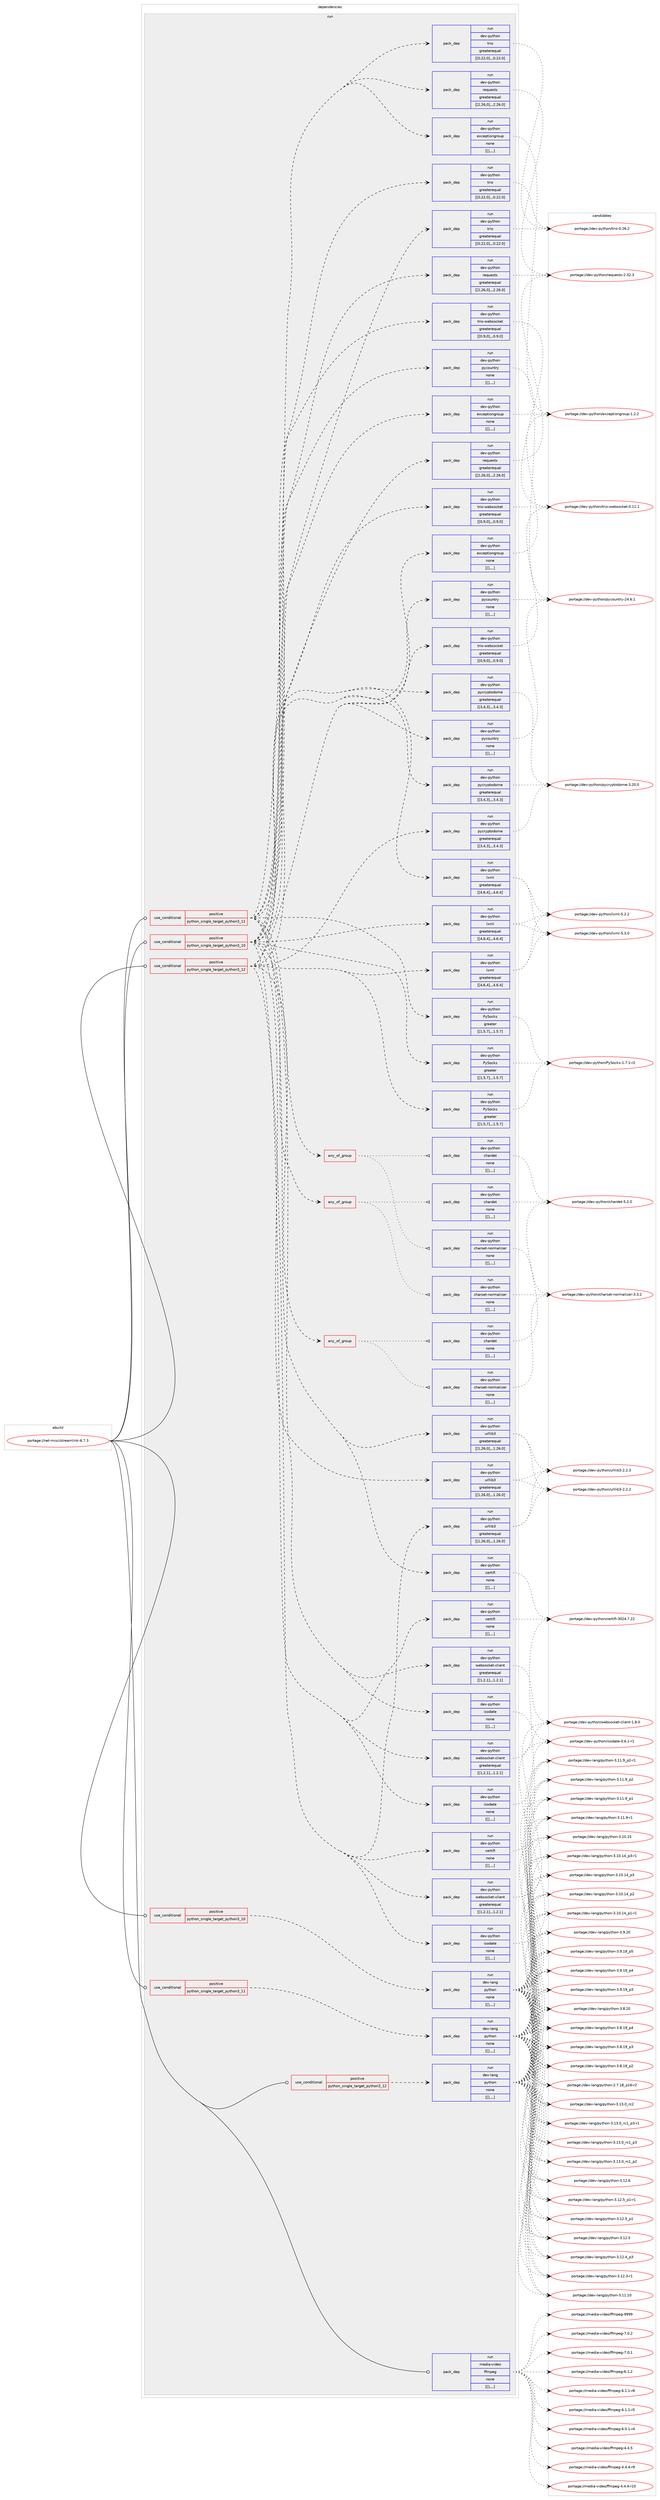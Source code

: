 digraph prolog {

# *************
# Graph options
# *************

newrank=true;
concentrate=true;
compound=true;
graph [rankdir=LR,fontname=Helvetica,fontsize=10,ranksep=1.5];#, ranksep=2.5, nodesep=0.2];
edge  [arrowhead=vee];
node  [fontname=Helvetica,fontsize=10];

# **********
# The ebuild
# **********

subgraph cluster_leftcol {
color=gray;
label=<<i>ebuild</i>>;
id [label="portage://net-misc/streamlink-6.7.3", color=red, width=4, href="../net-misc/streamlink-6.7.3.svg"];
}

# ****************
# The dependencies
# ****************

subgraph cluster_midcol {
color=gray;
label=<<i>dependencies</i>>;
subgraph cluster_compile {
fillcolor="#eeeeee";
style=filled;
label=<<i>compile</i>>;
}
subgraph cluster_compileandrun {
fillcolor="#eeeeee";
style=filled;
label=<<i>compile and run</i>>;
}
subgraph cluster_run {
fillcolor="#eeeeee";
style=filled;
label=<<i>run</i>>;
subgraph cond103132 {
dependency393131 [label=<<TABLE BORDER="0" CELLBORDER="1" CELLSPACING="0" CELLPADDING="4"><TR><TD ROWSPAN="3" CELLPADDING="10">use_conditional</TD></TR><TR><TD>positive</TD></TR><TR><TD>python_single_target_python3_10</TD></TR></TABLE>>, shape=none, color=red];
subgraph pack287119 {
dependency393132 [label=<<TABLE BORDER="0" CELLBORDER="1" CELLSPACING="0" CELLPADDING="4" WIDTH="220"><TR><TD ROWSPAN="6" CELLPADDING="30">pack_dep</TD></TR><TR><TD WIDTH="110">run</TD></TR><TR><TD>dev-lang</TD></TR><TR><TD>python</TD></TR><TR><TD>none</TD></TR><TR><TD>[[],,,,]</TD></TR></TABLE>>, shape=none, color=blue];
}
dependency393131:e -> dependency393132:w [weight=20,style="dashed",arrowhead="vee"];
}
id:e -> dependency393131:w [weight=20,style="solid",arrowhead="odot"];
subgraph cond103133 {
dependency393133 [label=<<TABLE BORDER="0" CELLBORDER="1" CELLSPACING="0" CELLPADDING="4"><TR><TD ROWSPAN="3" CELLPADDING="10">use_conditional</TD></TR><TR><TD>positive</TD></TR><TR><TD>python_single_target_python3_10</TD></TR></TABLE>>, shape=none, color=red];
subgraph pack287120 {
dependency393134 [label=<<TABLE BORDER="0" CELLBORDER="1" CELLSPACING="0" CELLPADDING="4" WIDTH="220"><TR><TD ROWSPAN="6" CELLPADDING="30">pack_dep</TD></TR><TR><TD WIDTH="110">run</TD></TR><TR><TD>dev-python</TD></TR><TR><TD>certifi</TD></TR><TR><TD>none</TD></TR><TR><TD>[[],,,,]</TD></TR></TABLE>>, shape=none, color=blue];
}
dependency393133:e -> dependency393134:w [weight=20,style="dashed",arrowhead="vee"];
subgraph any2691 {
dependency393135 [label=<<TABLE BORDER="0" CELLBORDER="1" CELLSPACING="0" CELLPADDING="4"><TR><TD CELLPADDING="10">any_of_group</TD></TR></TABLE>>, shape=none, color=red];subgraph pack287121 {
dependency393136 [label=<<TABLE BORDER="0" CELLBORDER="1" CELLSPACING="0" CELLPADDING="4" WIDTH="220"><TR><TD ROWSPAN="6" CELLPADDING="30">pack_dep</TD></TR><TR><TD WIDTH="110">run</TD></TR><TR><TD>dev-python</TD></TR><TR><TD>chardet</TD></TR><TR><TD>none</TD></TR><TR><TD>[[],,,,]</TD></TR></TABLE>>, shape=none, color=blue];
}
dependency393135:e -> dependency393136:w [weight=20,style="dotted",arrowhead="oinv"];
subgraph pack287122 {
dependency393137 [label=<<TABLE BORDER="0" CELLBORDER="1" CELLSPACING="0" CELLPADDING="4" WIDTH="220"><TR><TD ROWSPAN="6" CELLPADDING="30">pack_dep</TD></TR><TR><TD WIDTH="110">run</TD></TR><TR><TD>dev-python</TD></TR><TR><TD>charset-normalizer</TD></TR><TR><TD>none</TD></TR><TR><TD>[[],,,,]</TD></TR></TABLE>>, shape=none, color=blue];
}
dependency393135:e -> dependency393137:w [weight=20,style="dotted",arrowhead="oinv"];
}
dependency393133:e -> dependency393135:w [weight=20,style="dashed",arrowhead="vee"];
subgraph pack287123 {
dependency393138 [label=<<TABLE BORDER="0" CELLBORDER="1" CELLSPACING="0" CELLPADDING="4" WIDTH="220"><TR><TD ROWSPAN="6" CELLPADDING="30">pack_dep</TD></TR><TR><TD WIDTH="110">run</TD></TR><TR><TD>dev-python</TD></TR><TR><TD>exceptiongroup</TD></TR><TR><TD>none</TD></TR><TR><TD>[[],,,,]</TD></TR></TABLE>>, shape=none, color=blue];
}
dependency393133:e -> dependency393138:w [weight=20,style="dashed",arrowhead="vee"];
subgraph pack287124 {
dependency393139 [label=<<TABLE BORDER="0" CELLBORDER="1" CELLSPACING="0" CELLPADDING="4" WIDTH="220"><TR><TD ROWSPAN="6" CELLPADDING="30">pack_dep</TD></TR><TR><TD WIDTH="110">run</TD></TR><TR><TD>dev-python</TD></TR><TR><TD>requests</TD></TR><TR><TD>greaterequal</TD></TR><TR><TD>[[2,26,0],,,2.26.0]</TD></TR></TABLE>>, shape=none, color=blue];
}
dependency393133:e -> dependency393139:w [weight=20,style="dashed",arrowhead="vee"];
subgraph pack287125 {
dependency393140 [label=<<TABLE BORDER="0" CELLBORDER="1" CELLSPACING="0" CELLPADDING="4" WIDTH="220"><TR><TD ROWSPAN="6" CELLPADDING="30">pack_dep</TD></TR><TR><TD WIDTH="110">run</TD></TR><TR><TD>dev-python</TD></TR><TR><TD>isodate</TD></TR><TR><TD>none</TD></TR><TR><TD>[[],,,,]</TD></TR></TABLE>>, shape=none, color=blue];
}
dependency393133:e -> dependency393140:w [weight=20,style="dashed",arrowhead="vee"];
subgraph pack287126 {
dependency393141 [label=<<TABLE BORDER="0" CELLBORDER="1" CELLSPACING="0" CELLPADDING="4" WIDTH="220"><TR><TD ROWSPAN="6" CELLPADDING="30">pack_dep</TD></TR><TR><TD WIDTH="110">run</TD></TR><TR><TD>dev-python</TD></TR><TR><TD>lxml</TD></TR><TR><TD>greaterequal</TD></TR><TR><TD>[[4,6,4],,,4.6.4]</TD></TR></TABLE>>, shape=none, color=blue];
}
dependency393133:e -> dependency393141:w [weight=20,style="dashed",arrowhead="vee"];
subgraph pack287127 {
dependency393142 [label=<<TABLE BORDER="0" CELLBORDER="1" CELLSPACING="0" CELLPADDING="4" WIDTH="220"><TR><TD ROWSPAN="6" CELLPADDING="30">pack_dep</TD></TR><TR><TD WIDTH="110">run</TD></TR><TR><TD>dev-python</TD></TR><TR><TD>websocket-client</TD></TR><TR><TD>greaterequal</TD></TR><TR><TD>[[1,2,1],,,1.2.1]</TD></TR></TABLE>>, shape=none, color=blue];
}
dependency393133:e -> dependency393142:w [weight=20,style="dashed",arrowhead="vee"];
subgraph pack287128 {
dependency393143 [label=<<TABLE BORDER="0" CELLBORDER="1" CELLSPACING="0" CELLPADDING="4" WIDTH="220"><TR><TD ROWSPAN="6" CELLPADDING="30">pack_dep</TD></TR><TR><TD WIDTH="110">run</TD></TR><TR><TD>dev-python</TD></TR><TR><TD>pycountry</TD></TR><TR><TD>none</TD></TR><TR><TD>[[],,,,]</TD></TR></TABLE>>, shape=none, color=blue];
}
dependency393133:e -> dependency393143:w [weight=20,style="dashed",arrowhead="vee"];
subgraph pack287129 {
dependency393144 [label=<<TABLE BORDER="0" CELLBORDER="1" CELLSPACING="0" CELLPADDING="4" WIDTH="220"><TR><TD ROWSPAN="6" CELLPADDING="30">pack_dep</TD></TR><TR><TD WIDTH="110">run</TD></TR><TR><TD>dev-python</TD></TR><TR><TD>pycryptodome</TD></TR><TR><TD>greaterequal</TD></TR><TR><TD>[[3,4,3],,,3.4.3]</TD></TR></TABLE>>, shape=none, color=blue];
}
dependency393133:e -> dependency393144:w [weight=20,style="dashed",arrowhead="vee"];
subgraph pack287130 {
dependency393145 [label=<<TABLE BORDER="0" CELLBORDER="1" CELLSPACING="0" CELLPADDING="4" WIDTH="220"><TR><TD ROWSPAN="6" CELLPADDING="30">pack_dep</TD></TR><TR><TD WIDTH="110">run</TD></TR><TR><TD>dev-python</TD></TR><TR><TD>PySocks</TD></TR><TR><TD>greater</TD></TR><TR><TD>[[1,5,7],,,1.5.7]</TD></TR></TABLE>>, shape=none, color=blue];
}
dependency393133:e -> dependency393145:w [weight=20,style="dashed",arrowhead="vee"];
subgraph pack287131 {
dependency393146 [label=<<TABLE BORDER="0" CELLBORDER="1" CELLSPACING="0" CELLPADDING="4" WIDTH="220"><TR><TD ROWSPAN="6" CELLPADDING="30">pack_dep</TD></TR><TR><TD WIDTH="110">run</TD></TR><TR><TD>dev-python</TD></TR><TR><TD>trio</TD></TR><TR><TD>greaterequal</TD></TR><TR><TD>[[0,22,0],,,0.22.0]</TD></TR></TABLE>>, shape=none, color=blue];
}
dependency393133:e -> dependency393146:w [weight=20,style="dashed",arrowhead="vee"];
subgraph pack287132 {
dependency393147 [label=<<TABLE BORDER="0" CELLBORDER="1" CELLSPACING="0" CELLPADDING="4" WIDTH="220"><TR><TD ROWSPAN="6" CELLPADDING="30">pack_dep</TD></TR><TR><TD WIDTH="110">run</TD></TR><TR><TD>dev-python</TD></TR><TR><TD>trio-websocket</TD></TR><TR><TD>greaterequal</TD></TR><TR><TD>[[0,9,0],,,0.9.0]</TD></TR></TABLE>>, shape=none, color=blue];
}
dependency393133:e -> dependency393147:w [weight=20,style="dashed",arrowhead="vee"];
subgraph pack287133 {
dependency393148 [label=<<TABLE BORDER="0" CELLBORDER="1" CELLSPACING="0" CELLPADDING="4" WIDTH="220"><TR><TD ROWSPAN="6" CELLPADDING="30">pack_dep</TD></TR><TR><TD WIDTH="110">run</TD></TR><TR><TD>dev-python</TD></TR><TR><TD>urllib3</TD></TR><TR><TD>greaterequal</TD></TR><TR><TD>[[1,26,0],,,1.26.0]</TD></TR></TABLE>>, shape=none, color=blue];
}
dependency393133:e -> dependency393148:w [weight=20,style="dashed",arrowhead="vee"];
}
id:e -> dependency393133:w [weight=20,style="solid",arrowhead="odot"];
subgraph cond103134 {
dependency393149 [label=<<TABLE BORDER="0" CELLBORDER="1" CELLSPACING="0" CELLPADDING="4"><TR><TD ROWSPAN="3" CELLPADDING="10">use_conditional</TD></TR><TR><TD>positive</TD></TR><TR><TD>python_single_target_python3_11</TD></TR></TABLE>>, shape=none, color=red];
subgraph pack287134 {
dependency393150 [label=<<TABLE BORDER="0" CELLBORDER="1" CELLSPACING="0" CELLPADDING="4" WIDTH="220"><TR><TD ROWSPAN="6" CELLPADDING="30">pack_dep</TD></TR><TR><TD WIDTH="110">run</TD></TR><TR><TD>dev-lang</TD></TR><TR><TD>python</TD></TR><TR><TD>none</TD></TR><TR><TD>[[],,,,]</TD></TR></TABLE>>, shape=none, color=blue];
}
dependency393149:e -> dependency393150:w [weight=20,style="dashed",arrowhead="vee"];
}
id:e -> dependency393149:w [weight=20,style="solid",arrowhead="odot"];
subgraph cond103135 {
dependency393151 [label=<<TABLE BORDER="0" CELLBORDER="1" CELLSPACING="0" CELLPADDING="4"><TR><TD ROWSPAN="3" CELLPADDING="10">use_conditional</TD></TR><TR><TD>positive</TD></TR><TR><TD>python_single_target_python3_11</TD></TR></TABLE>>, shape=none, color=red];
subgraph pack287135 {
dependency393152 [label=<<TABLE BORDER="0" CELLBORDER="1" CELLSPACING="0" CELLPADDING="4" WIDTH="220"><TR><TD ROWSPAN="6" CELLPADDING="30">pack_dep</TD></TR><TR><TD WIDTH="110">run</TD></TR><TR><TD>dev-python</TD></TR><TR><TD>certifi</TD></TR><TR><TD>none</TD></TR><TR><TD>[[],,,,]</TD></TR></TABLE>>, shape=none, color=blue];
}
dependency393151:e -> dependency393152:w [weight=20,style="dashed",arrowhead="vee"];
subgraph any2692 {
dependency393153 [label=<<TABLE BORDER="0" CELLBORDER="1" CELLSPACING="0" CELLPADDING="4"><TR><TD CELLPADDING="10">any_of_group</TD></TR></TABLE>>, shape=none, color=red];subgraph pack287136 {
dependency393154 [label=<<TABLE BORDER="0" CELLBORDER="1" CELLSPACING="0" CELLPADDING="4" WIDTH="220"><TR><TD ROWSPAN="6" CELLPADDING="30">pack_dep</TD></TR><TR><TD WIDTH="110">run</TD></TR><TR><TD>dev-python</TD></TR><TR><TD>chardet</TD></TR><TR><TD>none</TD></TR><TR><TD>[[],,,,]</TD></TR></TABLE>>, shape=none, color=blue];
}
dependency393153:e -> dependency393154:w [weight=20,style="dotted",arrowhead="oinv"];
subgraph pack287137 {
dependency393155 [label=<<TABLE BORDER="0" CELLBORDER="1" CELLSPACING="0" CELLPADDING="4" WIDTH="220"><TR><TD ROWSPAN="6" CELLPADDING="30">pack_dep</TD></TR><TR><TD WIDTH="110">run</TD></TR><TR><TD>dev-python</TD></TR><TR><TD>charset-normalizer</TD></TR><TR><TD>none</TD></TR><TR><TD>[[],,,,]</TD></TR></TABLE>>, shape=none, color=blue];
}
dependency393153:e -> dependency393155:w [weight=20,style="dotted",arrowhead="oinv"];
}
dependency393151:e -> dependency393153:w [weight=20,style="dashed",arrowhead="vee"];
subgraph pack287138 {
dependency393156 [label=<<TABLE BORDER="0" CELLBORDER="1" CELLSPACING="0" CELLPADDING="4" WIDTH="220"><TR><TD ROWSPAN="6" CELLPADDING="30">pack_dep</TD></TR><TR><TD WIDTH="110">run</TD></TR><TR><TD>dev-python</TD></TR><TR><TD>exceptiongroup</TD></TR><TR><TD>none</TD></TR><TR><TD>[[],,,,]</TD></TR></TABLE>>, shape=none, color=blue];
}
dependency393151:e -> dependency393156:w [weight=20,style="dashed",arrowhead="vee"];
subgraph pack287139 {
dependency393157 [label=<<TABLE BORDER="0" CELLBORDER="1" CELLSPACING="0" CELLPADDING="4" WIDTH="220"><TR><TD ROWSPAN="6" CELLPADDING="30">pack_dep</TD></TR><TR><TD WIDTH="110">run</TD></TR><TR><TD>dev-python</TD></TR><TR><TD>requests</TD></TR><TR><TD>greaterequal</TD></TR><TR><TD>[[2,26,0],,,2.26.0]</TD></TR></TABLE>>, shape=none, color=blue];
}
dependency393151:e -> dependency393157:w [weight=20,style="dashed",arrowhead="vee"];
subgraph pack287140 {
dependency393158 [label=<<TABLE BORDER="0" CELLBORDER="1" CELLSPACING="0" CELLPADDING="4" WIDTH="220"><TR><TD ROWSPAN="6" CELLPADDING="30">pack_dep</TD></TR><TR><TD WIDTH="110">run</TD></TR><TR><TD>dev-python</TD></TR><TR><TD>isodate</TD></TR><TR><TD>none</TD></TR><TR><TD>[[],,,,]</TD></TR></TABLE>>, shape=none, color=blue];
}
dependency393151:e -> dependency393158:w [weight=20,style="dashed",arrowhead="vee"];
subgraph pack287141 {
dependency393159 [label=<<TABLE BORDER="0" CELLBORDER="1" CELLSPACING="0" CELLPADDING="4" WIDTH="220"><TR><TD ROWSPAN="6" CELLPADDING="30">pack_dep</TD></TR><TR><TD WIDTH="110">run</TD></TR><TR><TD>dev-python</TD></TR><TR><TD>lxml</TD></TR><TR><TD>greaterequal</TD></TR><TR><TD>[[4,6,4],,,4.6.4]</TD></TR></TABLE>>, shape=none, color=blue];
}
dependency393151:e -> dependency393159:w [weight=20,style="dashed",arrowhead="vee"];
subgraph pack287142 {
dependency393160 [label=<<TABLE BORDER="0" CELLBORDER="1" CELLSPACING="0" CELLPADDING="4" WIDTH="220"><TR><TD ROWSPAN="6" CELLPADDING="30">pack_dep</TD></TR><TR><TD WIDTH="110">run</TD></TR><TR><TD>dev-python</TD></TR><TR><TD>websocket-client</TD></TR><TR><TD>greaterequal</TD></TR><TR><TD>[[1,2,1],,,1.2.1]</TD></TR></TABLE>>, shape=none, color=blue];
}
dependency393151:e -> dependency393160:w [weight=20,style="dashed",arrowhead="vee"];
subgraph pack287143 {
dependency393161 [label=<<TABLE BORDER="0" CELLBORDER="1" CELLSPACING="0" CELLPADDING="4" WIDTH="220"><TR><TD ROWSPAN="6" CELLPADDING="30">pack_dep</TD></TR><TR><TD WIDTH="110">run</TD></TR><TR><TD>dev-python</TD></TR><TR><TD>pycountry</TD></TR><TR><TD>none</TD></TR><TR><TD>[[],,,,]</TD></TR></TABLE>>, shape=none, color=blue];
}
dependency393151:e -> dependency393161:w [weight=20,style="dashed",arrowhead="vee"];
subgraph pack287144 {
dependency393162 [label=<<TABLE BORDER="0" CELLBORDER="1" CELLSPACING="0" CELLPADDING="4" WIDTH="220"><TR><TD ROWSPAN="6" CELLPADDING="30">pack_dep</TD></TR><TR><TD WIDTH="110">run</TD></TR><TR><TD>dev-python</TD></TR><TR><TD>pycryptodome</TD></TR><TR><TD>greaterequal</TD></TR><TR><TD>[[3,4,3],,,3.4.3]</TD></TR></TABLE>>, shape=none, color=blue];
}
dependency393151:e -> dependency393162:w [weight=20,style="dashed",arrowhead="vee"];
subgraph pack287145 {
dependency393163 [label=<<TABLE BORDER="0" CELLBORDER="1" CELLSPACING="0" CELLPADDING="4" WIDTH="220"><TR><TD ROWSPAN="6" CELLPADDING="30">pack_dep</TD></TR><TR><TD WIDTH="110">run</TD></TR><TR><TD>dev-python</TD></TR><TR><TD>PySocks</TD></TR><TR><TD>greater</TD></TR><TR><TD>[[1,5,7],,,1.5.7]</TD></TR></TABLE>>, shape=none, color=blue];
}
dependency393151:e -> dependency393163:w [weight=20,style="dashed",arrowhead="vee"];
subgraph pack287146 {
dependency393164 [label=<<TABLE BORDER="0" CELLBORDER="1" CELLSPACING="0" CELLPADDING="4" WIDTH="220"><TR><TD ROWSPAN="6" CELLPADDING="30">pack_dep</TD></TR><TR><TD WIDTH="110">run</TD></TR><TR><TD>dev-python</TD></TR><TR><TD>trio</TD></TR><TR><TD>greaterequal</TD></TR><TR><TD>[[0,22,0],,,0.22.0]</TD></TR></TABLE>>, shape=none, color=blue];
}
dependency393151:e -> dependency393164:w [weight=20,style="dashed",arrowhead="vee"];
subgraph pack287147 {
dependency393165 [label=<<TABLE BORDER="0" CELLBORDER="1" CELLSPACING="0" CELLPADDING="4" WIDTH="220"><TR><TD ROWSPAN="6" CELLPADDING="30">pack_dep</TD></TR><TR><TD WIDTH="110">run</TD></TR><TR><TD>dev-python</TD></TR><TR><TD>trio-websocket</TD></TR><TR><TD>greaterequal</TD></TR><TR><TD>[[0,9,0],,,0.9.0]</TD></TR></TABLE>>, shape=none, color=blue];
}
dependency393151:e -> dependency393165:w [weight=20,style="dashed",arrowhead="vee"];
subgraph pack287148 {
dependency393166 [label=<<TABLE BORDER="0" CELLBORDER="1" CELLSPACING="0" CELLPADDING="4" WIDTH="220"><TR><TD ROWSPAN="6" CELLPADDING="30">pack_dep</TD></TR><TR><TD WIDTH="110">run</TD></TR><TR><TD>dev-python</TD></TR><TR><TD>urllib3</TD></TR><TR><TD>greaterequal</TD></TR><TR><TD>[[1,26,0],,,1.26.0]</TD></TR></TABLE>>, shape=none, color=blue];
}
dependency393151:e -> dependency393166:w [weight=20,style="dashed",arrowhead="vee"];
}
id:e -> dependency393151:w [weight=20,style="solid",arrowhead="odot"];
subgraph cond103136 {
dependency393167 [label=<<TABLE BORDER="0" CELLBORDER="1" CELLSPACING="0" CELLPADDING="4"><TR><TD ROWSPAN="3" CELLPADDING="10">use_conditional</TD></TR><TR><TD>positive</TD></TR><TR><TD>python_single_target_python3_12</TD></TR></TABLE>>, shape=none, color=red];
subgraph pack287149 {
dependency393168 [label=<<TABLE BORDER="0" CELLBORDER="1" CELLSPACING="0" CELLPADDING="4" WIDTH="220"><TR><TD ROWSPAN="6" CELLPADDING="30">pack_dep</TD></TR><TR><TD WIDTH="110">run</TD></TR><TR><TD>dev-lang</TD></TR><TR><TD>python</TD></TR><TR><TD>none</TD></TR><TR><TD>[[],,,,]</TD></TR></TABLE>>, shape=none, color=blue];
}
dependency393167:e -> dependency393168:w [weight=20,style="dashed",arrowhead="vee"];
}
id:e -> dependency393167:w [weight=20,style="solid",arrowhead="odot"];
subgraph cond103137 {
dependency393169 [label=<<TABLE BORDER="0" CELLBORDER="1" CELLSPACING="0" CELLPADDING="4"><TR><TD ROWSPAN="3" CELLPADDING="10">use_conditional</TD></TR><TR><TD>positive</TD></TR><TR><TD>python_single_target_python3_12</TD></TR></TABLE>>, shape=none, color=red];
subgraph pack287150 {
dependency393170 [label=<<TABLE BORDER="0" CELLBORDER="1" CELLSPACING="0" CELLPADDING="4" WIDTH="220"><TR><TD ROWSPAN="6" CELLPADDING="30">pack_dep</TD></TR><TR><TD WIDTH="110">run</TD></TR><TR><TD>dev-python</TD></TR><TR><TD>certifi</TD></TR><TR><TD>none</TD></TR><TR><TD>[[],,,,]</TD></TR></TABLE>>, shape=none, color=blue];
}
dependency393169:e -> dependency393170:w [weight=20,style="dashed",arrowhead="vee"];
subgraph any2693 {
dependency393171 [label=<<TABLE BORDER="0" CELLBORDER="1" CELLSPACING="0" CELLPADDING="4"><TR><TD CELLPADDING="10">any_of_group</TD></TR></TABLE>>, shape=none, color=red];subgraph pack287151 {
dependency393172 [label=<<TABLE BORDER="0" CELLBORDER="1" CELLSPACING="0" CELLPADDING="4" WIDTH="220"><TR><TD ROWSPAN="6" CELLPADDING="30">pack_dep</TD></TR><TR><TD WIDTH="110">run</TD></TR><TR><TD>dev-python</TD></TR><TR><TD>chardet</TD></TR><TR><TD>none</TD></TR><TR><TD>[[],,,,]</TD></TR></TABLE>>, shape=none, color=blue];
}
dependency393171:e -> dependency393172:w [weight=20,style="dotted",arrowhead="oinv"];
subgraph pack287152 {
dependency393173 [label=<<TABLE BORDER="0" CELLBORDER="1" CELLSPACING="0" CELLPADDING="4" WIDTH="220"><TR><TD ROWSPAN="6" CELLPADDING="30">pack_dep</TD></TR><TR><TD WIDTH="110">run</TD></TR><TR><TD>dev-python</TD></TR><TR><TD>charset-normalizer</TD></TR><TR><TD>none</TD></TR><TR><TD>[[],,,,]</TD></TR></TABLE>>, shape=none, color=blue];
}
dependency393171:e -> dependency393173:w [weight=20,style="dotted",arrowhead="oinv"];
}
dependency393169:e -> dependency393171:w [weight=20,style="dashed",arrowhead="vee"];
subgraph pack287153 {
dependency393174 [label=<<TABLE BORDER="0" CELLBORDER="1" CELLSPACING="0" CELLPADDING="4" WIDTH="220"><TR><TD ROWSPAN="6" CELLPADDING="30">pack_dep</TD></TR><TR><TD WIDTH="110">run</TD></TR><TR><TD>dev-python</TD></TR><TR><TD>exceptiongroup</TD></TR><TR><TD>none</TD></TR><TR><TD>[[],,,,]</TD></TR></TABLE>>, shape=none, color=blue];
}
dependency393169:e -> dependency393174:w [weight=20,style="dashed",arrowhead="vee"];
subgraph pack287154 {
dependency393175 [label=<<TABLE BORDER="0" CELLBORDER="1" CELLSPACING="0" CELLPADDING="4" WIDTH="220"><TR><TD ROWSPAN="6" CELLPADDING="30">pack_dep</TD></TR><TR><TD WIDTH="110">run</TD></TR><TR><TD>dev-python</TD></TR><TR><TD>requests</TD></TR><TR><TD>greaterequal</TD></TR><TR><TD>[[2,26,0],,,2.26.0]</TD></TR></TABLE>>, shape=none, color=blue];
}
dependency393169:e -> dependency393175:w [weight=20,style="dashed",arrowhead="vee"];
subgraph pack287155 {
dependency393176 [label=<<TABLE BORDER="0" CELLBORDER="1" CELLSPACING="0" CELLPADDING="4" WIDTH="220"><TR><TD ROWSPAN="6" CELLPADDING="30">pack_dep</TD></TR><TR><TD WIDTH="110">run</TD></TR><TR><TD>dev-python</TD></TR><TR><TD>isodate</TD></TR><TR><TD>none</TD></TR><TR><TD>[[],,,,]</TD></TR></TABLE>>, shape=none, color=blue];
}
dependency393169:e -> dependency393176:w [weight=20,style="dashed",arrowhead="vee"];
subgraph pack287156 {
dependency393177 [label=<<TABLE BORDER="0" CELLBORDER="1" CELLSPACING="0" CELLPADDING="4" WIDTH="220"><TR><TD ROWSPAN="6" CELLPADDING="30">pack_dep</TD></TR><TR><TD WIDTH="110">run</TD></TR><TR><TD>dev-python</TD></TR><TR><TD>lxml</TD></TR><TR><TD>greaterequal</TD></TR><TR><TD>[[4,6,4],,,4.6.4]</TD></TR></TABLE>>, shape=none, color=blue];
}
dependency393169:e -> dependency393177:w [weight=20,style="dashed",arrowhead="vee"];
subgraph pack287157 {
dependency393178 [label=<<TABLE BORDER="0" CELLBORDER="1" CELLSPACING="0" CELLPADDING="4" WIDTH="220"><TR><TD ROWSPAN="6" CELLPADDING="30">pack_dep</TD></TR><TR><TD WIDTH="110">run</TD></TR><TR><TD>dev-python</TD></TR><TR><TD>websocket-client</TD></TR><TR><TD>greaterequal</TD></TR><TR><TD>[[1,2,1],,,1.2.1]</TD></TR></TABLE>>, shape=none, color=blue];
}
dependency393169:e -> dependency393178:w [weight=20,style="dashed",arrowhead="vee"];
subgraph pack287158 {
dependency393179 [label=<<TABLE BORDER="0" CELLBORDER="1" CELLSPACING="0" CELLPADDING="4" WIDTH="220"><TR><TD ROWSPAN="6" CELLPADDING="30">pack_dep</TD></TR><TR><TD WIDTH="110">run</TD></TR><TR><TD>dev-python</TD></TR><TR><TD>pycountry</TD></TR><TR><TD>none</TD></TR><TR><TD>[[],,,,]</TD></TR></TABLE>>, shape=none, color=blue];
}
dependency393169:e -> dependency393179:w [weight=20,style="dashed",arrowhead="vee"];
subgraph pack287159 {
dependency393180 [label=<<TABLE BORDER="0" CELLBORDER="1" CELLSPACING="0" CELLPADDING="4" WIDTH="220"><TR><TD ROWSPAN="6" CELLPADDING="30">pack_dep</TD></TR><TR><TD WIDTH="110">run</TD></TR><TR><TD>dev-python</TD></TR><TR><TD>pycryptodome</TD></TR><TR><TD>greaterequal</TD></TR><TR><TD>[[3,4,3],,,3.4.3]</TD></TR></TABLE>>, shape=none, color=blue];
}
dependency393169:e -> dependency393180:w [weight=20,style="dashed",arrowhead="vee"];
subgraph pack287160 {
dependency393181 [label=<<TABLE BORDER="0" CELLBORDER="1" CELLSPACING="0" CELLPADDING="4" WIDTH="220"><TR><TD ROWSPAN="6" CELLPADDING="30">pack_dep</TD></TR><TR><TD WIDTH="110">run</TD></TR><TR><TD>dev-python</TD></TR><TR><TD>PySocks</TD></TR><TR><TD>greater</TD></TR><TR><TD>[[1,5,7],,,1.5.7]</TD></TR></TABLE>>, shape=none, color=blue];
}
dependency393169:e -> dependency393181:w [weight=20,style="dashed",arrowhead="vee"];
subgraph pack287161 {
dependency393182 [label=<<TABLE BORDER="0" CELLBORDER="1" CELLSPACING="0" CELLPADDING="4" WIDTH="220"><TR><TD ROWSPAN="6" CELLPADDING="30">pack_dep</TD></TR><TR><TD WIDTH="110">run</TD></TR><TR><TD>dev-python</TD></TR><TR><TD>trio</TD></TR><TR><TD>greaterequal</TD></TR><TR><TD>[[0,22,0],,,0.22.0]</TD></TR></TABLE>>, shape=none, color=blue];
}
dependency393169:e -> dependency393182:w [weight=20,style="dashed",arrowhead="vee"];
subgraph pack287162 {
dependency393183 [label=<<TABLE BORDER="0" CELLBORDER="1" CELLSPACING="0" CELLPADDING="4" WIDTH="220"><TR><TD ROWSPAN="6" CELLPADDING="30">pack_dep</TD></TR><TR><TD WIDTH="110">run</TD></TR><TR><TD>dev-python</TD></TR><TR><TD>trio-websocket</TD></TR><TR><TD>greaterequal</TD></TR><TR><TD>[[0,9,0],,,0.9.0]</TD></TR></TABLE>>, shape=none, color=blue];
}
dependency393169:e -> dependency393183:w [weight=20,style="dashed",arrowhead="vee"];
subgraph pack287163 {
dependency393184 [label=<<TABLE BORDER="0" CELLBORDER="1" CELLSPACING="0" CELLPADDING="4" WIDTH="220"><TR><TD ROWSPAN="6" CELLPADDING="30">pack_dep</TD></TR><TR><TD WIDTH="110">run</TD></TR><TR><TD>dev-python</TD></TR><TR><TD>urllib3</TD></TR><TR><TD>greaterequal</TD></TR><TR><TD>[[1,26,0],,,1.26.0]</TD></TR></TABLE>>, shape=none, color=blue];
}
dependency393169:e -> dependency393184:w [weight=20,style="dashed",arrowhead="vee"];
}
id:e -> dependency393169:w [weight=20,style="solid",arrowhead="odot"];
subgraph pack287164 {
dependency393185 [label=<<TABLE BORDER="0" CELLBORDER="1" CELLSPACING="0" CELLPADDING="4" WIDTH="220"><TR><TD ROWSPAN="6" CELLPADDING="30">pack_dep</TD></TR><TR><TD WIDTH="110">run</TD></TR><TR><TD>media-video</TD></TR><TR><TD>ffmpeg</TD></TR><TR><TD>none</TD></TR><TR><TD>[[],,,,]</TD></TR></TABLE>>, shape=none, color=blue];
}
id:e -> dependency393185:w [weight=20,style="solid",arrowhead="odot"];
}
}

# **************
# The candidates
# **************

subgraph cluster_choices {
rank=same;
color=gray;
label=<<i>candidates</i>>;

subgraph choice287119 {
color=black;
nodesep=1;
choice10010111845108971101034711212111610411111045514649514648951149950 [label="portage://dev-lang/python-3.13.0_rc2", color=red, width=4,href="../dev-lang/python-3.13.0_rc2.svg"];
choice1001011184510897110103471121211161041111104551464951464895114994995112514511449 [label="portage://dev-lang/python-3.13.0_rc1_p3-r1", color=red, width=4,href="../dev-lang/python-3.13.0_rc1_p3-r1.svg"];
choice100101118451089711010347112121116104111110455146495146489511499499511251 [label="portage://dev-lang/python-3.13.0_rc1_p3", color=red, width=4,href="../dev-lang/python-3.13.0_rc1_p3.svg"];
choice100101118451089711010347112121116104111110455146495146489511499499511250 [label="portage://dev-lang/python-3.13.0_rc1_p2", color=red, width=4,href="../dev-lang/python-3.13.0_rc1_p2.svg"];
choice10010111845108971101034711212111610411111045514649504654 [label="portage://dev-lang/python-3.12.6", color=red, width=4,href="../dev-lang/python-3.12.6.svg"];
choice1001011184510897110103471121211161041111104551464950465395112494511449 [label="portage://dev-lang/python-3.12.5_p1-r1", color=red, width=4,href="../dev-lang/python-3.12.5_p1-r1.svg"];
choice100101118451089711010347112121116104111110455146495046539511249 [label="portage://dev-lang/python-3.12.5_p1", color=red, width=4,href="../dev-lang/python-3.12.5_p1.svg"];
choice10010111845108971101034711212111610411111045514649504653 [label="portage://dev-lang/python-3.12.5", color=red, width=4,href="../dev-lang/python-3.12.5.svg"];
choice100101118451089711010347112121116104111110455146495046529511251 [label="portage://dev-lang/python-3.12.4_p3", color=red, width=4,href="../dev-lang/python-3.12.4_p3.svg"];
choice100101118451089711010347112121116104111110455146495046514511449 [label="portage://dev-lang/python-3.12.3-r1", color=red, width=4,href="../dev-lang/python-3.12.3-r1.svg"];
choice1001011184510897110103471121211161041111104551464949464948 [label="portage://dev-lang/python-3.11.10", color=red, width=4,href="../dev-lang/python-3.11.10.svg"];
choice1001011184510897110103471121211161041111104551464949465795112504511449 [label="portage://dev-lang/python-3.11.9_p2-r1", color=red, width=4,href="../dev-lang/python-3.11.9_p2-r1.svg"];
choice100101118451089711010347112121116104111110455146494946579511250 [label="portage://dev-lang/python-3.11.9_p2", color=red, width=4,href="../dev-lang/python-3.11.9_p2.svg"];
choice100101118451089711010347112121116104111110455146494946579511249 [label="portage://dev-lang/python-3.11.9_p1", color=red, width=4,href="../dev-lang/python-3.11.9_p1.svg"];
choice100101118451089711010347112121116104111110455146494946574511449 [label="portage://dev-lang/python-3.11.9-r1", color=red, width=4,href="../dev-lang/python-3.11.9-r1.svg"];
choice1001011184510897110103471121211161041111104551464948464953 [label="portage://dev-lang/python-3.10.15", color=red, width=4,href="../dev-lang/python-3.10.15.svg"];
choice100101118451089711010347112121116104111110455146494846495295112514511449 [label="portage://dev-lang/python-3.10.14_p3-r1", color=red, width=4,href="../dev-lang/python-3.10.14_p3-r1.svg"];
choice10010111845108971101034711212111610411111045514649484649529511251 [label="portage://dev-lang/python-3.10.14_p3", color=red, width=4,href="../dev-lang/python-3.10.14_p3.svg"];
choice10010111845108971101034711212111610411111045514649484649529511250 [label="portage://dev-lang/python-3.10.14_p2", color=red, width=4,href="../dev-lang/python-3.10.14_p2.svg"];
choice100101118451089711010347112121116104111110455146494846495295112494511449 [label="portage://dev-lang/python-3.10.14_p1-r1", color=red, width=4,href="../dev-lang/python-3.10.14_p1-r1.svg"];
choice10010111845108971101034711212111610411111045514657465048 [label="portage://dev-lang/python-3.9.20", color=red, width=4,href="../dev-lang/python-3.9.20.svg"];
choice100101118451089711010347112121116104111110455146574649579511253 [label="portage://dev-lang/python-3.9.19_p5", color=red, width=4,href="../dev-lang/python-3.9.19_p5.svg"];
choice100101118451089711010347112121116104111110455146574649579511252 [label="portage://dev-lang/python-3.9.19_p4", color=red, width=4,href="../dev-lang/python-3.9.19_p4.svg"];
choice100101118451089711010347112121116104111110455146574649579511251 [label="portage://dev-lang/python-3.9.19_p3", color=red, width=4,href="../dev-lang/python-3.9.19_p3.svg"];
choice10010111845108971101034711212111610411111045514656465048 [label="portage://dev-lang/python-3.8.20", color=red, width=4,href="../dev-lang/python-3.8.20.svg"];
choice100101118451089711010347112121116104111110455146564649579511252 [label="portage://dev-lang/python-3.8.19_p4", color=red, width=4,href="../dev-lang/python-3.8.19_p4.svg"];
choice100101118451089711010347112121116104111110455146564649579511251 [label="portage://dev-lang/python-3.8.19_p3", color=red, width=4,href="../dev-lang/python-3.8.19_p3.svg"];
choice100101118451089711010347112121116104111110455146564649579511250 [label="portage://dev-lang/python-3.8.19_p2", color=red, width=4,href="../dev-lang/python-3.8.19_p2.svg"];
choice100101118451089711010347112121116104111110455046554649569511249544511450 [label="portage://dev-lang/python-2.7.18_p16-r2", color=red, width=4,href="../dev-lang/python-2.7.18_p16-r2.svg"];
dependency393132:e -> choice10010111845108971101034711212111610411111045514649514648951149950:w [style=dotted,weight="100"];
dependency393132:e -> choice1001011184510897110103471121211161041111104551464951464895114994995112514511449:w [style=dotted,weight="100"];
dependency393132:e -> choice100101118451089711010347112121116104111110455146495146489511499499511251:w [style=dotted,weight="100"];
dependency393132:e -> choice100101118451089711010347112121116104111110455146495146489511499499511250:w [style=dotted,weight="100"];
dependency393132:e -> choice10010111845108971101034711212111610411111045514649504654:w [style=dotted,weight="100"];
dependency393132:e -> choice1001011184510897110103471121211161041111104551464950465395112494511449:w [style=dotted,weight="100"];
dependency393132:e -> choice100101118451089711010347112121116104111110455146495046539511249:w [style=dotted,weight="100"];
dependency393132:e -> choice10010111845108971101034711212111610411111045514649504653:w [style=dotted,weight="100"];
dependency393132:e -> choice100101118451089711010347112121116104111110455146495046529511251:w [style=dotted,weight="100"];
dependency393132:e -> choice100101118451089711010347112121116104111110455146495046514511449:w [style=dotted,weight="100"];
dependency393132:e -> choice1001011184510897110103471121211161041111104551464949464948:w [style=dotted,weight="100"];
dependency393132:e -> choice1001011184510897110103471121211161041111104551464949465795112504511449:w [style=dotted,weight="100"];
dependency393132:e -> choice100101118451089711010347112121116104111110455146494946579511250:w [style=dotted,weight="100"];
dependency393132:e -> choice100101118451089711010347112121116104111110455146494946579511249:w [style=dotted,weight="100"];
dependency393132:e -> choice100101118451089711010347112121116104111110455146494946574511449:w [style=dotted,weight="100"];
dependency393132:e -> choice1001011184510897110103471121211161041111104551464948464953:w [style=dotted,weight="100"];
dependency393132:e -> choice100101118451089711010347112121116104111110455146494846495295112514511449:w [style=dotted,weight="100"];
dependency393132:e -> choice10010111845108971101034711212111610411111045514649484649529511251:w [style=dotted,weight="100"];
dependency393132:e -> choice10010111845108971101034711212111610411111045514649484649529511250:w [style=dotted,weight="100"];
dependency393132:e -> choice100101118451089711010347112121116104111110455146494846495295112494511449:w [style=dotted,weight="100"];
dependency393132:e -> choice10010111845108971101034711212111610411111045514657465048:w [style=dotted,weight="100"];
dependency393132:e -> choice100101118451089711010347112121116104111110455146574649579511253:w [style=dotted,weight="100"];
dependency393132:e -> choice100101118451089711010347112121116104111110455146574649579511252:w [style=dotted,weight="100"];
dependency393132:e -> choice100101118451089711010347112121116104111110455146574649579511251:w [style=dotted,weight="100"];
dependency393132:e -> choice10010111845108971101034711212111610411111045514656465048:w [style=dotted,weight="100"];
dependency393132:e -> choice100101118451089711010347112121116104111110455146564649579511252:w [style=dotted,weight="100"];
dependency393132:e -> choice100101118451089711010347112121116104111110455146564649579511251:w [style=dotted,weight="100"];
dependency393132:e -> choice100101118451089711010347112121116104111110455146564649579511250:w [style=dotted,weight="100"];
dependency393132:e -> choice100101118451089711010347112121116104111110455046554649569511249544511450:w [style=dotted,weight="100"];
}
subgraph choice287120 {
color=black;
nodesep=1;
choice10010111845112121116104111110479910111411610510210545514850524655465050 [label="portage://dev-python/certifi-3024.7.22", color=red, width=4,href="../dev-python/certifi-3024.7.22.svg"];
dependency393134:e -> choice10010111845112121116104111110479910111411610510210545514850524655465050:w [style=dotted,weight="100"];
}
subgraph choice287121 {
color=black;
nodesep=1;
choice10010111845112121116104111110479910497114100101116455346504648 [label="portage://dev-python/chardet-5.2.0", color=red, width=4,href="../dev-python/chardet-5.2.0.svg"];
dependency393136:e -> choice10010111845112121116104111110479910497114100101116455346504648:w [style=dotted,weight="100"];
}
subgraph choice287122 {
color=black;
nodesep=1;
choice100101118451121211161041111104799104971141151011164511011111410997108105122101114455146514650 [label="portage://dev-python/charset-normalizer-3.3.2", color=red, width=4,href="../dev-python/charset-normalizer-3.3.2.svg"];
dependency393137:e -> choice100101118451121211161041111104799104971141151011164511011111410997108105122101114455146514650:w [style=dotted,weight="100"];
}
subgraph choice287123 {
color=black;
nodesep=1;
choice100101118451121211161041111104710112099101112116105111110103114111117112454946504650 [label="portage://dev-python/exceptiongroup-1.2.2", color=red, width=4,href="../dev-python/exceptiongroup-1.2.2.svg"];
dependency393138:e -> choice100101118451121211161041111104710112099101112116105111110103114111117112454946504650:w [style=dotted,weight="100"];
}
subgraph choice287124 {
color=black;
nodesep=1;
choice100101118451121211161041111104711410111311710111511611545504651504651 [label="portage://dev-python/requests-2.32.3", color=red, width=4,href="../dev-python/requests-2.32.3.svg"];
dependency393139:e -> choice100101118451121211161041111104711410111311710111511611545504651504651:w [style=dotted,weight="100"];
}
subgraph choice287125 {
color=black;
nodesep=1;
choice1001011184511212111610411111047105115111100971161014548465446494511449 [label="portage://dev-python/isodate-0.6.1-r1", color=red, width=4,href="../dev-python/isodate-0.6.1-r1.svg"];
dependency393140:e -> choice1001011184511212111610411111047105115111100971161014548465446494511449:w [style=dotted,weight="100"];
}
subgraph choice287126 {
color=black;
nodesep=1;
choice1001011184511212111610411111047108120109108455346514648 [label="portage://dev-python/lxml-5.3.0", color=red, width=4,href="../dev-python/lxml-5.3.0.svg"];
choice1001011184511212111610411111047108120109108455346504650 [label="portage://dev-python/lxml-5.2.2", color=red, width=4,href="../dev-python/lxml-5.2.2.svg"];
dependency393141:e -> choice1001011184511212111610411111047108120109108455346514648:w [style=dotted,weight="100"];
dependency393141:e -> choice1001011184511212111610411111047108120109108455346504650:w [style=dotted,weight="100"];
}
subgraph choice287127 {
color=black;
nodesep=1;
choice100101118451121211161041111104711910198115111991071011164599108105101110116454946564648 [label="portage://dev-python/websocket-client-1.8.0", color=red, width=4,href="../dev-python/websocket-client-1.8.0.svg"];
dependency393142:e -> choice100101118451121211161041111104711910198115111991071011164599108105101110116454946564648:w [style=dotted,weight="100"];
}
subgraph choice287128 {
color=black;
nodesep=1;
choice10010111845112121116104111110471121219911111711011611412145505246544649 [label="portage://dev-python/pycountry-24.6.1", color=red, width=4,href="../dev-python/pycountry-24.6.1.svg"];
dependency393143:e -> choice10010111845112121116104111110471121219911111711011611412145505246544649:w [style=dotted,weight="100"];
}
subgraph choice287129 {
color=black;
nodesep=1;
choice10010111845112121116104111110471121219911412111211611110011110910145514650484648 [label="portage://dev-python/pycryptodome-3.20.0", color=red, width=4,href="../dev-python/pycryptodome-3.20.0.svg"];
dependency393144:e -> choice10010111845112121116104111110471121219911412111211611110011110910145514650484648:w [style=dotted,weight="100"];
}
subgraph choice287130 {
color=black;
nodesep=1;
choice10010111845112121116104111110478012183111991071154549465546494511450 [label="portage://dev-python/PySocks-1.7.1-r2", color=red, width=4,href="../dev-python/PySocks-1.7.1-r2.svg"];
dependency393145:e -> choice10010111845112121116104111110478012183111991071154549465546494511450:w [style=dotted,weight="100"];
}
subgraph choice287131 {
color=black;
nodesep=1;
choice100101118451121211161041111104711611410511145484650544650 [label="portage://dev-python/trio-0.26.2", color=red, width=4,href="../dev-python/trio-0.26.2.svg"];
dependency393146:e -> choice100101118451121211161041111104711611410511145484650544650:w [style=dotted,weight="100"];
}
subgraph choice287132 {
color=black;
nodesep=1;
choice100101118451121211161041111104711611410511145119101981151119910710111645484649494649 [label="portage://dev-python/trio-websocket-0.11.1", color=red, width=4,href="../dev-python/trio-websocket-0.11.1.svg"];
dependency393147:e -> choice100101118451121211161041111104711611410511145119101981151119910710111645484649494649:w [style=dotted,weight="100"];
}
subgraph choice287133 {
color=black;
nodesep=1;
choice10010111845112121116104111110471171141081081059851455046504651 [label="portage://dev-python/urllib3-2.2.3", color=red, width=4,href="../dev-python/urllib3-2.2.3.svg"];
choice10010111845112121116104111110471171141081081059851455046504650 [label="portage://dev-python/urllib3-2.2.2", color=red, width=4,href="../dev-python/urllib3-2.2.2.svg"];
dependency393148:e -> choice10010111845112121116104111110471171141081081059851455046504651:w [style=dotted,weight="100"];
dependency393148:e -> choice10010111845112121116104111110471171141081081059851455046504650:w [style=dotted,weight="100"];
}
subgraph choice287134 {
color=black;
nodesep=1;
choice10010111845108971101034711212111610411111045514649514648951149950 [label="portage://dev-lang/python-3.13.0_rc2", color=red, width=4,href="../dev-lang/python-3.13.0_rc2.svg"];
choice1001011184510897110103471121211161041111104551464951464895114994995112514511449 [label="portage://dev-lang/python-3.13.0_rc1_p3-r1", color=red, width=4,href="../dev-lang/python-3.13.0_rc1_p3-r1.svg"];
choice100101118451089711010347112121116104111110455146495146489511499499511251 [label="portage://dev-lang/python-3.13.0_rc1_p3", color=red, width=4,href="../dev-lang/python-3.13.0_rc1_p3.svg"];
choice100101118451089711010347112121116104111110455146495146489511499499511250 [label="portage://dev-lang/python-3.13.0_rc1_p2", color=red, width=4,href="../dev-lang/python-3.13.0_rc1_p2.svg"];
choice10010111845108971101034711212111610411111045514649504654 [label="portage://dev-lang/python-3.12.6", color=red, width=4,href="../dev-lang/python-3.12.6.svg"];
choice1001011184510897110103471121211161041111104551464950465395112494511449 [label="portage://dev-lang/python-3.12.5_p1-r1", color=red, width=4,href="../dev-lang/python-3.12.5_p1-r1.svg"];
choice100101118451089711010347112121116104111110455146495046539511249 [label="portage://dev-lang/python-3.12.5_p1", color=red, width=4,href="../dev-lang/python-3.12.5_p1.svg"];
choice10010111845108971101034711212111610411111045514649504653 [label="portage://dev-lang/python-3.12.5", color=red, width=4,href="../dev-lang/python-3.12.5.svg"];
choice100101118451089711010347112121116104111110455146495046529511251 [label="portage://dev-lang/python-3.12.4_p3", color=red, width=4,href="../dev-lang/python-3.12.4_p3.svg"];
choice100101118451089711010347112121116104111110455146495046514511449 [label="portage://dev-lang/python-3.12.3-r1", color=red, width=4,href="../dev-lang/python-3.12.3-r1.svg"];
choice1001011184510897110103471121211161041111104551464949464948 [label="portage://dev-lang/python-3.11.10", color=red, width=4,href="../dev-lang/python-3.11.10.svg"];
choice1001011184510897110103471121211161041111104551464949465795112504511449 [label="portage://dev-lang/python-3.11.9_p2-r1", color=red, width=4,href="../dev-lang/python-3.11.9_p2-r1.svg"];
choice100101118451089711010347112121116104111110455146494946579511250 [label="portage://dev-lang/python-3.11.9_p2", color=red, width=4,href="../dev-lang/python-3.11.9_p2.svg"];
choice100101118451089711010347112121116104111110455146494946579511249 [label="portage://dev-lang/python-3.11.9_p1", color=red, width=4,href="../dev-lang/python-3.11.9_p1.svg"];
choice100101118451089711010347112121116104111110455146494946574511449 [label="portage://dev-lang/python-3.11.9-r1", color=red, width=4,href="../dev-lang/python-3.11.9-r1.svg"];
choice1001011184510897110103471121211161041111104551464948464953 [label="portage://dev-lang/python-3.10.15", color=red, width=4,href="../dev-lang/python-3.10.15.svg"];
choice100101118451089711010347112121116104111110455146494846495295112514511449 [label="portage://dev-lang/python-3.10.14_p3-r1", color=red, width=4,href="../dev-lang/python-3.10.14_p3-r1.svg"];
choice10010111845108971101034711212111610411111045514649484649529511251 [label="portage://dev-lang/python-3.10.14_p3", color=red, width=4,href="../dev-lang/python-3.10.14_p3.svg"];
choice10010111845108971101034711212111610411111045514649484649529511250 [label="portage://dev-lang/python-3.10.14_p2", color=red, width=4,href="../dev-lang/python-3.10.14_p2.svg"];
choice100101118451089711010347112121116104111110455146494846495295112494511449 [label="portage://dev-lang/python-3.10.14_p1-r1", color=red, width=4,href="../dev-lang/python-3.10.14_p1-r1.svg"];
choice10010111845108971101034711212111610411111045514657465048 [label="portage://dev-lang/python-3.9.20", color=red, width=4,href="../dev-lang/python-3.9.20.svg"];
choice100101118451089711010347112121116104111110455146574649579511253 [label="portage://dev-lang/python-3.9.19_p5", color=red, width=4,href="../dev-lang/python-3.9.19_p5.svg"];
choice100101118451089711010347112121116104111110455146574649579511252 [label="portage://dev-lang/python-3.9.19_p4", color=red, width=4,href="../dev-lang/python-3.9.19_p4.svg"];
choice100101118451089711010347112121116104111110455146574649579511251 [label="portage://dev-lang/python-3.9.19_p3", color=red, width=4,href="../dev-lang/python-3.9.19_p3.svg"];
choice10010111845108971101034711212111610411111045514656465048 [label="portage://dev-lang/python-3.8.20", color=red, width=4,href="../dev-lang/python-3.8.20.svg"];
choice100101118451089711010347112121116104111110455146564649579511252 [label="portage://dev-lang/python-3.8.19_p4", color=red, width=4,href="../dev-lang/python-3.8.19_p4.svg"];
choice100101118451089711010347112121116104111110455146564649579511251 [label="portage://dev-lang/python-3.8.19_p3", color=red, width=4,href="../dev-lang/python-3.8.19_p3.svg"];
choice100101118451089711010347112121116104111110455146564649579511250 [label="portage://dev-lang/python-3.8.19_p2", color=red, width=4,href="../dev-lang/python-3.8.19_p2.svg"];
choice100101118451089711010347112121116104111110455046554649569511249544511450 [label="portage://dev-lang/python-2.7.18_p16-r2", color=red, width=4,href="../dev-lang/python-2.7.18_p16-r2.svg"];
dependency393150:e -> choice10010111845108971101034711212111610411111045514649514648951149950:w [style=dotted,weight="100"];
dependency393150:e -> choice1001011184510897110103471121211161041111104551464951464895114994995112514511449:w [style=dotted,weight="100"];
dependency393150:e -> choice100101118451089711010347112121116104111110455146495146489511499499511251:w [style=dotted,weight="100"];
dependency393150:e -> choice100101118451089711010347112121116104111110455146495146489511499499511250:w [style=dotted,weight="100"];
dependency393150:e -> choice10010111845108971101034711212111610411111045514649504654:w [style=dotted,weight="100"];
dependency393150:e -> choice1001011184510897110103471121211161041111104551464950465395112494511449:w [style=dotted,weight="100"];
dependency393150:e -> choice100101118451089711010347112121116104111110455146495046539511249:w [style=dotted,weight="100"];
dependency393150:e -> choice10010111845108971101034711212111610411111045514649504653:w [style=dotted,weight="100"];
dependency393150:e -> choice100101118451089711010347112121116104111110455146495046529511251:w [style=dotted,weight="100"];
dependency393150:e -> choice100101118451089711010347112121116104111110455146495046514511449:w [style=dotted,weight="100"];
dependency393150:e -> choice1001011184510897110103471121211161041111104551464949464948:w [style=dotted,weight="100"];
dependency393150:e -> choice1001011184510897110103471121211161041111104551464949465795112504511449:w [style=dotted,weight="100"];
dependency393150:e -> choice100101118451089711010347112121116104111110455146494946579511250:w [style=dotted,weight="100"];
dependency393150:e -> choice100101118451089711010347112121116104111110455146494946579511249:w [style=dotted,weight="100"];
dependency393150:e -> choice100101118451089711010347112121116104111110455146494946574511449:w [style=dotted,weight="100"];
dependency393150:e -> choice1001011184510897110103471121211161041111104551464948464953:w [style=dotted,weight="100"];
dependency393150:e -> choice100101118451089711010347112121116104111110455146494846495295112514511449:w [style=dotted,weight="100"];
dependency393150:e -> choice10010111845108971101034711212111610411111045514649484649529511251:w [style=dotted,weight="100"];
dependency393150:e -> choice10010111845108971101034711212111610411111045514649484649529511250:w [style=dotted,weight="100"];
dependency393150:e -> choice100101118451089711010347112121116104111110455146494846495295112494511449:w [style=dotted,weight="100"];
dependency393150:e -> choice10010111845108971101034711212111610411111045514657465048:w [style=dotted,weight="100"];
dependency393150:e -> choice100101118451089711010347112121116104111110455146574649579511253:w [style=dotted,weight="100"];
dependency393150:e -> choice100101118451089711010347112121116104111110455146574649579511252:w [style=dotted,weight="100"];
dependency393150:e -> choice100101118451089711010347112121116104111110455146574649579511251:w [style=dotted,weight="100"];
dependency393150:e -> choice10010111845108971101034711212111610411111045514656465048:w [style=dotted,weight="100"];
dependency393150:e -> choice100101118451089711010347112121116104111110455146564649579511252:w [style=dotted,weight="100"];
dependency393150:e -> choice100101118451089711010347112121116104111110455146564649579511251:w [style=dotted,weight="100"];
dependency393150:e -> choice100101118451089711010347112121116104111110455146564649579511250:w [style=dotted,weight="100"];
dependency393150:e -> choice100101118451089711010347112121116104111110455046554649569511249544511450:w [style=dotted,weight="100"];
}
subgraph choice287135 {
color=black;
nodesep=1;
choice10010111845112121116104111110479910111411610510210545514850524655465050 [label="portage://dev-python/certifi-3024.7.22", color=red, width=4,href="../dev-python/certifi-3024.7.22.svg"];
dependency393152:e -> choice10010111845112121116104111110479910111411610510210545514850524655465050:w [style=dotted,weight="100"];
}
subgraph choice287136 {
color=black;
nodesep=1;
choice10010111845112121116104111110479910497114100101116455346504648 [label="portage://dev-python/chardet-5.2.0", color=red, width=4,href="../dev-python/chardet-5.2.0.svg"];
dependency393154:e -> choice10010111845112121116104111110479910497114100101116455346504648:w [style=dotted,weight="100"];
}
subgraph choice287137 {
color=black;
nodesep=1;
choice100101118451121211161041111104799104971141151011164511011111410997108105122101114455146514650 [label="portage://dev-python/charset-normalizer-3.3.2", color=red, width=4,href="../dev-python/charset-normalizer-3.3.2.svg"];
dependency393155:e -> choice100101118451121211161041111104799104971141151011164511011111410997108105122101114455146514650:w [style=dotted,weight="100"];
}
subgraph choice287138 {
color=black;
nodesep=1;
choice100101118451121211161041111104710112099101112116105111110103114111117112454946504650 [label="portage://dev-python/exceptiongroup-1.2.2", color=red, width=4,href="../dev-python/exceptiongroup-1.2.2.svg"];
dependency393156:e -> choice100101118451121211161041111104710112099101112116105111110103114111117112454946504650:w [style=dotted,weight="100"];
}
subgraph choice287139 {
color=black;
nodesep=1;
choice100101118451121211161041111104711410111311710111511611545504651504651 [label="portage://dev-python/requests-2.32.3", color=red, width=4,href="../dev-python/requests-2.32.3.svg"];
dependency393157:e -> choice100101118451121211161041111104711410111311710111511611545504651504651:w [style=dotted,weight="100"];
}
subgraph choice287140 {
color=black;
nodesep=1;
choice1001011184511212111610411111047105115111100971161014548465446494511449 [label="portage://dev-python/isodate-0.6.1-r1", color=red, width=4,href="../dev-python/isodate-0.6.1-r1.svg"];
dependency393158:e -> choice1001011184511212111610411111047105115111100971161014548465446494511449:w [style=dotted,weight="100"];
}
subgraph choice287141 {
color=black;
nodesep=1;
choice1001011184511212111610411111047108120109108455346514648 [label="portage://dev-python/lxml-5.3.0", color=red, width=4,href="../dev-python/lxml-5.3.0.svg"];
choice1001011184511212111610411111047108120109108455346504650 [label="portage://dev-python/lxml-5.2.2", color=red, width=4,href="../dev-python/lxml-5.2.2.svg"];
dependency393159:e -> choice1001011184511212111610411111047108120109108455346514648:w [style=dotted,weight="100"];
dependency393159:e -> choice1001011184511212111610411111047108120109108455346504650:w [style=dotted,weight="100"];
}
subgraph choice287142 {
color=black;
nodesep=1;
choice100101118451121211161041111104711910198115111991071011164599108105101110116454946564648 [label="portage://dev-python/websocket-client-1.8.0", color=red, width=4,href="../dev-python/websocket-client-1.8.0.svg"];
dependency393160:e -> choice100101118451121211161041111104711910198115111991071011164599108105101110116454946564648:w [style=dotted,weight="100"];
}
subgraph choice287143 {
color=black;
nodesep=1;
choice10010111845112121116104111110471121219911111711011611412145505246544649 [label="portage://dev-python/pycountry-24.6.1", color=red, width=4,href="../dev-python/pycountry-24.6.1.svg"];
dependency393161:e -> choice10010111845112121116104111110471121219911111711011611412145505246544649:w [style=dotted,weight="100"];
}
subgraph choice287144 {
color=black;
nodesep=1;
choice10010111845112121116104111110471121219911412111211611110011110910145514650484648 [label="portage://dev-python/pycryptodome-3.20.0", color=red, width=4,href="../dev-python/pycryptodome-3.20.0.svg"];
dependency393162:e -> choice10010111845112121116104111110471121219911412111211611110011110910145514650484648:w [style=dotted,weight="100"];
}
subgraph choice287145 {
color=black;
nodesep=1;
choice10010111845112121116104111110478012183111991071154549465546494511450 [label="portage://dev-python/PySocks-1.7.1-r2", color=red, width=4,href="../dev-python/PySocks-1.7.1-r2.svg"];
dependency393163:e -> choice10010111845112121116104111110478012183111991071154549465546494511450:w [style=dotted,weight="100"];
}
subgraph choice287146 {
color=black;
nodesep=1;
choice100101118451121211161041111104711611410511145484650544650 [label="portage://dev-python/trio-0.26.2", color=red, width=4,href="../dev-python/trio-0.26.2.svg"];
dependency393164:e -> choice100101118451121211161041111104711611410511145484650544650:w [style=dotted,weight="100"];
}
subgraph choice287147 {
color=black;
nodesep=1;
choice100101118451121211161041111104711611410511145119101981151119910710111645484649494649 [label="portage://dev-python/trio-websocket-0.11.1", color=red, width=4,href="../dev-python/trio-websocket-0.11.1.svg"];
dependency393165:e -> choice100101118451121211161041111104711611410511145119101981151119910710111645484649494649:w [style=dotted,weight="100"];
}
subgraph choice287148 {
color=black;
nodesep=1;
choice10010111845112121116104111110471171141081081059851455046504651 [label="portage://dev-python/urllib3-2.2.3", color=red, width=4,href="../dev-python/urllib3-2.2.3.svg"];
choice10010111845112121116104111110471171141081081059851455046504650 [label="portage://dev-python/urllib3-2.2.2", color=red, width=4,href="../dev-python/urllib3-2.2.2.svg"];
dependency393166:e -> choice10010111845112121116104111110471171141081081059851455046504651:w [style=dotted,weight="100"];
dependency393166:e -> choice10010111845112121116104111110471171141081081059851455046504650:w [style=dotted,weight="100"];
}
subgraph choice287149 {
color=black;
nodesep=1;
choice10010111845108971101034711212111610411111045514649514648951149950 [label="portage://dev-lang/python-3.13.0_rc2", color=red, width=4,href="../dev-lang/python-3.13.0_rc2.svg"];
choice1001011184510897110103471121211161041111104551464951464895114994995112514511449 [label="portage://dev-lang/python-3.13.0_rc1_p3-r1", color=red, width=4,href="../dev-lang/python-3.13.0_rc1_p3-r1.svg"];
choice100101118451089711010347112121116104111110455146495146489511499499511251 [label="portage://dev-lang/python-3.13.0_rc1_p3", color=red, width=4,href="../dev-lang/python-3.13.0_rc1_p3.svg"];
choice100101118451089711010347112121116104111110455146495146489511499499511250 [label="portage://dev-lang/python-3.13.0_rc1_p2", color=red, width=4,href="../dev-lang/python-3.13.0_rc1_p2.svg"];
choice10010111845108971101034711212111610411111045514649504654 [label="portage://dev-lang/python-3.12.6", color=red, width=4,href="../dev-lang/python-3.12.6.svg"];
choice1001011184510897110103471121211161041111104551464950465395112494511449 [label="portage://dev-lang/python-3.12.5_p1-r1", color=red, width=4,href="../dev-lang/python-3.12.5_p1-r1.svg"];
choice100101118451089711010347112121116104111110455146495046539511249 [label="portage://dev-lang/python-3.12.5_p1", color=red, width=4,href="../dev-lang/python-3.12.5_p1.svg"];
choice10010111845108971101034711212111610411111045514649504653 [label="portage://dev-lang/python-3.12.5", color=red, width=4,href="../dev-lang/python-3.12.5.svg"];
choice100101118451089711010347112121116104111110455146495046529511251 [label="portage://dev-lang/python-3.12.4_p3", color=red, width=4,href="../dev-lang/python-3.12.4_p3.svg"];
choice100101118451089711010347112121116104111110455146495046514511449 [label="portage://dev-lang/python-3.12.3-r1", color=red, width=4,href="../dev-lang/python-3.12.3-r1.svg"];
choice1001011184510897110103471121211161041111104551464949464948 [label="portage://dev-lang/python-3.11.10", color=red, width=4,href="../dev-lang/python-3.11.10.svg"];
choice1001011184510897110103471121211161041111104551464949465795112504511449 [label="portage://dev-lang/python-3.11.9_p2-r1", color=red, width=4,href="../dev-lang/python-3.11.9_p2-r1.svg"];
choice100101118451089711010347112121116104111110455146494946579511250 [label="portage://dev-lang/python-3.11.9_p2", color=red, width=4,href="../dev-lang/python-3.11.9_p2.svg"];
choice100101118451089711010347112121116104111110455146494946579511249 [label="portage://dev-lang/python-3.11.9_p1", color=red, width=4,href="../dev-lang/python-3.11.9_p1.svg"];
choice100101118451089711010347112121116104111110455146494946574511449 [label="portage://dev-lang/python-3.11.9-r1", color=red, width=4,href="../dev-lang/python-3.11.9-r1.svg"];
choice1001011184510897110103471121211161041111104551464948464953 [label="portage://dev-lang/python-3.10.15", color=red, width=4,href="../dev-lang/python-3.10.15.svg"];
choice100101118451089711010347112121116104111110455146494846495295112514511449 [label="portage://dev-lang/python-3.10.14_p3-r1", color=red, width=4,href="../dev-lang/python-3.10.14_p3-r1.svg"];
choice10010111845108971101034711212111610411111045514649484649529511251 [label="portage://dev-lang/python-3.10.14_p3", color=red, width=4,href="../dev-lang/python-3.10.14_p3.svg"];
choice10010111845108971101034711212111610411111045514649484649529511250 [label="portage://dev-lang/python-3.10.14_p2", color=red, width=4,href="../dev-lang/python-3.10.14_p2.svg"];
choice100101118451089711010347112121116104111110455146494846495295112494511449 [label="portage://dev-lang/python-3.10.14_p1-r1", color=red, width=4,href="../dev-lang/python-3.10.14_p1-r1.svg"];
choice10010111845108971101034711212111610411111045514657465048 [label="portage://dev-lang/python-3.9.20", color=red, width=4,href="../dev-lang/python-3.9.20.svg"];
choice100101118451089711010347112121116104111110455146574649579511253 [label="portage://dev-lang/python-3.9.19_p5", color=red, width=4,href="../dev-lang/python-3.9.19_p5.svg"];
choice100101118451089711010347112121116104111110455146574649579511252 [label="portage://dev-lang/python-3.9.19_p4", color=red, width=4,href="../dev-lang/python-3.9.19_p4.svg"];
choice100101118451089711010347112121116104111110455146574649579511251 [label="portage://dev-lang/python-3.9.19_p3", color=red, width=4,href="../dev-lang/python-3.9.19_p3.svg"];
choice10010111845108971101034711212111610411111045514656465048 [label="portage://dev-lang/python-3.8.20", color=red, width=4,href="../dev-lang/python-3.8.20.svg"];
choice100101118451089711010347112121116104111110455146564649579511252 [label="portage://dev-lang/python-3.8.19_p4", color=red, width=4,href="../dev-lang/python-3.8.19_p4.svg"];
choice100101118451089711010347112121116104111110455146564649579511251 [label="portage://dev-lang/python-3.8.19_p3", color=red, width=4,href="../dev-lang/python-3.8.19_p3.svg"];
choice100101118451089711010347112121116104111110455146564649579511250 [label="portage://dev-lang/python-3.8.19_p2", color=red, width=4,href="../dev-lang/python-3.8.19_p2.svg"];
choice100101118451089711010347112121116104111110455046554649569511249544511450 [label="portage://dev-lang/python-2.7.18_p16-r2", color=red, width=4,href="../dev-lang/python-2.7.18_p16-r2.svg"];
dependency393168:e -> choice10010111845108971101034711212111610411111045514649514648951149950:w [style=dotted,weight="100"];
dependency393168:e -> choice1001011184510897110103471121211161041111104551464951464895114994995112514511449:w [style=dotted,weight="100"];
dependency393168:e -> choice100101118451089711010347112121116104111110455146495146489511499499511251:w [style=dotted,weight="100"];
dependency393168:e -> choice100101118451089711010347112121116104111110455146495146489511499499511250:w [style=dotted,weight="100"];
dependency393168:e -> choice10010111845108971101034711212111610411111045514649504654:w [style=dotted,weight="100"];
dependency393168:e -> choice1001011184510897110103471121211161041111104551464950465395112494511449:w [style=dotted,weight="100"];
dependency393168:e -> choice100101118451089711010347112121116104111110455146495046539511249:w [style=dotted,weight="100"];
dependency393168:e -> choice10010111845108971101034711212111610411111045514649504653:w [style=dotted,weight="100"];
dependency393168:e -> choice100101118451089711010347112121116104111110455146495046529511251:w [style=dotted,weight="100"];
dependency393168:e -> choice100101118451089711010347112121116104111110455146495046514511449:w [style=dotted,weight="100"];
dependency393168:e -> choice1001011184510897110103471121211161041111104551464949464948:w [style=dotted,weight="100"];
dependency393168:e -> choice1001011184510897110103471121211161041111104551464949465795112504511449:w [style=dotted,weight="100"];
dependency393168:e -> choice100101118451089711010347112121116104111110455146494946579511250:w [style=dotted,weight="100"];
dependency393168:e -> choice100101118451089711010347112121116104111110455146494946579511249:w [style=dotted,weight="100"];
dependency393168:e -> choice100101118451089711010347112121116104111110455146494946574511449:w [style=dotted,weight="100"];
dependency393168:e -> choice1001011184510897110103471121211161041111104551464948464953:w [style=dotted,weight="100"];
dependency393168:e -> choice100101118451089711010347112121116104111110455146494846495295112514511449:w [style=dotted,weight="100"];
dependency393168:e -> choice10010111845108971101034711212111610411111045514649484649529511251:w [style=dotted,weight="100"];
dependency393168:e -> choice10010111845108971101034711212111610411111045514649484649529511250:w [style=dotted,weight="100"];
dependency393168:e -> choice100101118451089711010347112121116104111110455146494846495295112494511449:w [style=dotted,weight="100"];
dependency393168:e -> choice10010111845108971101034711212111610411111045514657465048:w [style=dotted,weight="100"];
dependency393168:e -> choice100101118451089711010347112121116104111110455146574649579511253:w [style=dotted,weight="100"];
dependency393168:e -> choice100101118451089711010347112121116104111110455146574649579511252:w [style=dotted,weight="100"];
dependency393168:e -> choice100101118451089711010347112121116104111110455146574649579511251:w [style=dotted,weight="100"];
dependency393168:e -> choice10010111845108971101034711212111610411111045514656465048:w [style=dotted,weight="100"];
dependency393168:e -> choice100101118451089711010347112121116104111110455146564649579511252:w [style=dotted,weight="100"];
dependency393168:e -> choice100101118451089711010347112121116104111110455146564649579511251:w [style=dotted,weight="100"];
dependency393168:e -> choice100101118451089711010347112121116104111110455146564649579511250:w [style=dotted,weight="100"];
dependency393168:e -> choice100101118451089711010347112121116104111110455046554649569511249544511450:w [style=dotted,weight="100"];
}
subgraph choice287150 {
color=black;
nodesep=1;
choice10010111845112121116104111110479910111411610510210545514850524655465050 [label="portage://dev-python/certifi-3024.7.22", color=red, width=4,href="../dev-python/certifi-3024.7.22.svg"];
dependency393170:e -> choice10010111845112121116104111110479910111411610510210545514850524655465050:w [style=dotted,weight="100"];
}
subgraph choice287151 {
color=black;
nodesep=1;
choice10010111845112121116104111110479910497114100101116455346504648 [label="portage://dev-python/chardet-5.2.0", color=red, width=4,href="../dev-python/chardet-5.2.0.svg"];
dependency393172:e -> choice10010111845112121116104111110479910497114100101116455346504648:w [style=dotted,weight="100"];
}
subgraph choice287152 {
color=black;
nodesep=1;
choice100101118451121211161041111104799104971141151011164511011111410997108105122101114455146514650 [label="portage://dev-python/charset-normalizer-3.3.2", color=red, width=4,href="../dev-python/charset-normalizer-3.3.2.svg"];
dependency393173:e -> choice100101118451121211161041111104799104971141151011164511011111410997108105122101114455146514650:w [style=dotted,weight="100"];
}
subgraph choice287153 {
color=black;
nodesep=1;
choice100101118451121211161041111104710112099101112116105111110103114111117112454946504650 [label="portage://dev-python/exceptiongroup-1.2.2", color=red, width=4,href="../dev-python/exceptiongroup-1.2.2.svg"];
dependency393174:e -> choice100101118451121211161041111104710112099101112116105111110103114111117112454946504650:w [style=dotted,weight="100"];
}
subgraph choice287154 {
color=black;
nodesep=1;
choice100101118451121211161041111104711410111311710111511611545504651504651 [label="portage://dev-python/requests-2.32.3", color=red, width=4,href="../dev-python/requests-2.32.3.svg"];
dependency393175:e -> choice100101118451121211161041111104711410111311710111511611545504651504651:w [style=dotted,weight="100"];
}
subgraph choice287155 {
color=black;
nodesep=1;
choice1001011184511212111610411111047105115111100971161014548465446494511449 [label="portage://dev-python/isodate-0.6.1-r1", color=red, width=4,href="../dev-python/isodate-0.6.1-r1.svg"];
dependency393176:e -> choice1001011184511212111610411111047105115111100971161014548465446494511449:w [style=dotted,weight="100"];
}
subgraph choice287156 {
color=black;
nodesep=1;
choice1001011184511212111610411111047108120109108455346514648 [label="portage://dev-python/lxml-5.3.0", color=red, width=4,href="../dev-python/lxml-5.3.0.svg"];
choice1001011184511212111610411111047108120109108455346504650 [label="portage://dev-python/lxml-5.2.2", color=red, width=4,href="../dev-python/lxml-5.2.2.svg"];
dependency393177:e -> choice1001011184511212111610411111047108120109108455346514648:w [style=dotted,weight="100"];
dependency393177:e -> choice1001011184511212111610411111047108120109108455346504650:w [style=dotted,weight="100"];
}
subgraph choice287157 {
color=black;
nodesep=1;
choice100101118451121211161041111104711910198115111991071011164599108105101110116454946564648 [label="portage://dev-python/websocket-client-1.8.0", color=red, width=4,href="../dev-python/websocket-client-1.8.0.svg"];
dependency393178:e -> choice100101118451121211161041111104711910198115111991071011164599108105101110116454946564648:w [style=dotted,weight="100"];
}
subgraph choice287158 {
color=black;
nodesep=1;
choice10010111845112121116104111110471121219911111711011611412145505246544649 [label="portage://dev-python/pycountry-24.6.1", color=red, width=4,href="../dev-python/pycountry-24.6.1.svg"];
dependency393179:e -> choice10010111845112121116104111110471121219911111711011611412145505246544649:w [style=dotted,weight="100"];
}
subgraph choice287159 {
color=black;
nodesep=1;
choice10010111845112121116104111110471121219911412111211611110011110910145514650484648 [label="portage://dev-python/pycryptodome-3.20.0", color=red, width=4,href="../dev-python/pycryptodome-3.20.0.svg"];
dependency393180:e -> choice10010111845112121116104111110471121219911412111211611110011110910145514650484648:w [style=dotted,weight="100"];
}
subgraph choice287160 {
color=black;
nodesep=1;
choice10010111845112121116104111110478012183111991071154549465546494511450 [label="portage://dev-python/PySocks-1.7.1-r2", color=red, width=4,href="../dev-python/PySocks-1.7.1-r2.svg"];
dependency393181:e -> choice10010111845112121116104111110478012183111991071154549465546494511450:w [style=dotted,weight="100"];
}
subgraph choice287161 {
color=black;
nodesep=1;
choice100101118451121211161041111104711611410511145484650544650 [label="portage://dev-python/trio-0.26.2", color=red, width=4,href="../dev-python/trio-0.26.2.svg"];
dependency393182:e -> choice100101118451121211161041111104711611410511145484650544650:w [style=dotted,weight="100"];
}
subgraph choice287162 {
color=black;
nodesep=1;
choice100101118451121211161041111104711611410511145119101981151119910710111645484649494649 [label="portage://dev-python/trio-websocket-0.11.1", color=red, width=4,href="../dev-python/trio-websocket-0.11.1.svg"];
dependency393183:e -> choice100101118451121211161041111104711611410511145119101981151119910710111645484649494649:w [style=dotted,weight="100"];
}
subgraph choice287163 {
color=black;
nodesep=1;
choice10010111845112121116104111110471171141081081059851455046504651 [label="portage://dev-python/urllib3-2.2.3", color=red, width=4,href="../dev-python/urllib3-2.2.3.svg"];
choice10010111845112121116104111110471171141081081059851455046504650 [label="portage://dev-python/urllib3-2.2.2", color=red, width=4,href="../dev-python/urllib3-2.2.2.svg"];
dependency393184:e -> choice10010111845112121116104111110471171141081081059851455046504651:w [style=dotted,weight="100"];
dependency393184:e -> choice10010111845112121116104111110471171141081081059851455046504650:w [style=dotted,weight="100"];
}
subgraph choice287164 {
color=black;
nodesep=1;
choice1091011001059745118105100101111471021021091121011034557575757 [label="portage://media-video/ffmpeg-9999", color=red, width=4,href="../media-video/ffmpeg-9999.svg"];
choice109101100105974511810510010111147102102109112101103455546484650 [label="portage://media-video/ffmpeg-7.0.2", color=red, width=4,href="../media-video/ffmpeg-7.0.2.svg"];
choice109101100105974511810510010111147102102109112101103455546484649 [label="portage://media-video/ffmpeg-7.0.1", color=red, width=4,href="../media-video/ffmpeg-7.0.1.svg"];
choice109101100105974511810510010111147102102109112101103455446494650 [label="portage://media-video/ffmpeg-6.1.2", color=red, width=4,href="../media-video/ffmpeg-6.1.2.svg"];
choice1091011001059745118105100101111471021021091121011034554464946494511456 [label="portage://media-video/ffmpeg-6.1.1-r8", color=red, width=4,href="../media-video/ffmpeg-6.1.1-r8.svg"];
choice1091011001059745118105100101111471021021091121011034554464946494511453 [label="portage://media-video/ffmpeg-6.1.1-r5", color=red, width=4,href="../media-video/ffmpeg-6.1.1-r5.svg"];
choice1091011001059745118105100101111471021021091121011034554464846494511452 [label="portage://media-video/ffmpeg-6.0.1-r4", color=red, width=4,href="../media-video/ffmpeg-6.0.1-r4.svg"];
choice109101100105974511810510010111147102102109112101103455246524653 [label="portage://media-video/ffmpeg-4.4.5", color=red, width=4,href="../media-video/ffmpeg-4.4.5.svg"];
choice1091011001059745118105100101111471021021091121011034552465246524511457 [label="portage://media-video/ffmpeg-4.4.4-r9", color=red, width=4,href="../media-video/ffmpeg-4.4.4-r9.svg"];
choice109101100105974511810510010111147102102109112101103455246524652451144948 [label="portage://media-video/ffmpeg-4.4.4-r10", color=red, width=4,href="../media-video/ffmpeg-4.4.4-r10.svg"];
dependency393185:e -> choice1091011001059745118105100101111471021021091121011034557575757:w [style=dotted,weight="100"];
dependency393185:e -> choice109101100105974511810510010111147102102109112101103455546484650:w [style=dotted,weight="100"];
dependency393185:e -> choice109101100105974511810510010111147102102109112101103455546484649:w [style=dotted,weight="100"];
dependency393185:e -> choice109101100105974511810510010111147102102109112101103455446494650:w [style=dotted,weight="100"];
dependency393185:e -> choice1091011001059745118105100101111471021021091121011034554464946494511456:w [style=dotted,weight="100"];
dependency393185:e -> choice1091011001059745118105100101111471021021091121011034554464946494511453:w [style=dotted,weight="100"];
dependency393185:e -> choice1091011001059745118105100101111471021021091121011034554464846494511452:w [style=dotted,weight="100"];
dependency393185:e -> choice109101100105974511810510010111147102102109112101103455246524653:w [style=dotted,weight="100"];
dependency393185:e -> choice1091011001059745118105100101111471021021091121011034552465246524511457:w [style=dotted,weight="100"];
dependency393185:e -> choice109101100105974511810510010111147102102109112101103455246524652451144948:w [style=dotted,weight="100"];
}
}

}
